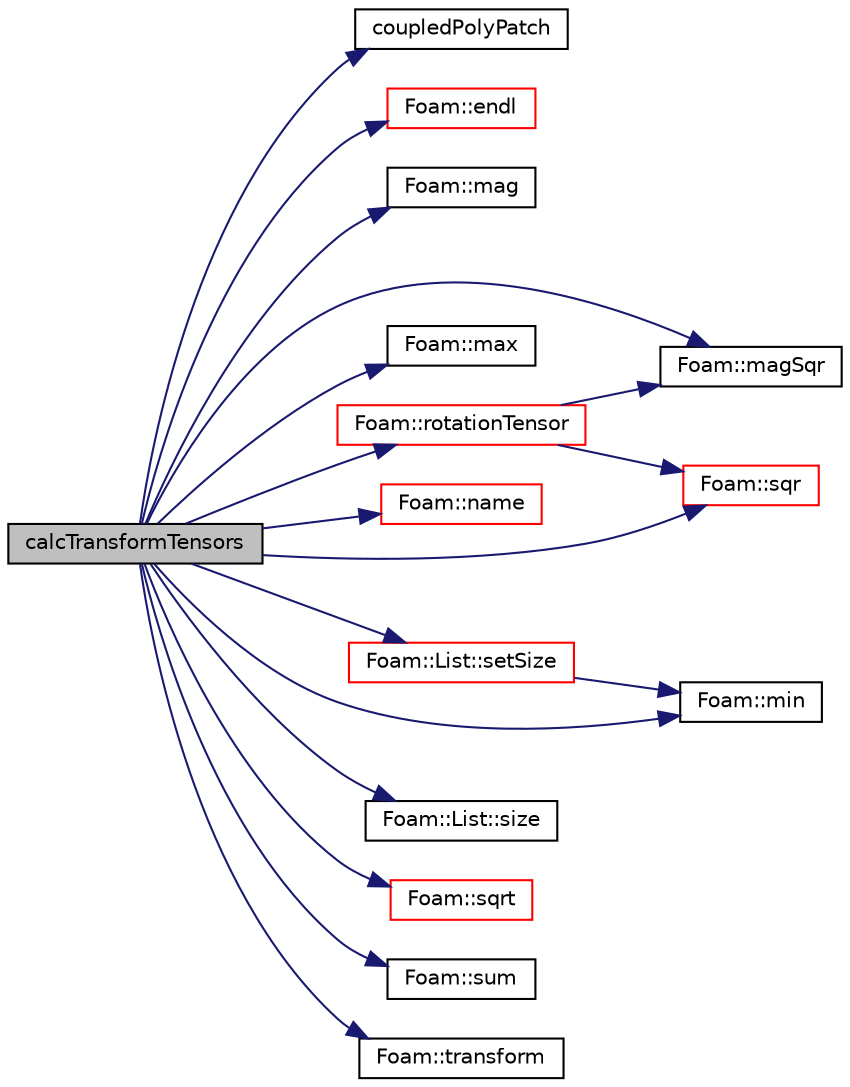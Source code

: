 digraph "calcTransformTensors"
{
  bgcolor="transparent";
  edge [fontname="Helvetica",fontsize="10",labelfontname="Helvetica",labelfontsize="10"];
  node [fontname="Helvetica",fontsize="10",shape=record];
  rankdir="LR";
  Node1 [label="calcTransformTensors",height=0.2,width=0.4,color="black", fillcolor="grey75", style="filled", fontcolor="black"];
  Node1 -> Node2 [color="midnightblue",fontsize="10",style="solid",fontname="Helvetica"];
  Node2 [label="coupledPolyPatch",height=0.2,width=0.4,color="black",URL="$a00424.html#ac65676aab1a7799cd4de5979e8434c88",tooltip="Construct from components. "];
  Node1 -> Node3 [color="midnightblue",fontsize="10",style="solid",fontname="Helvetica"];
  Node3 [label="Foam::endl",height=0.2,width=0.4,color="red",URL="$a10742.html#a2db8fe02a0d3909e9351bb4275b23ce4",tooltip="Add newline and flush stream. "];
  Node1 -> Node4 [color="midnightblue",fontsize="10",style="solid",fontname="Helvetica"];
  Node4 [label="Foam::mag",height=0.2,width=0.4,color="black",URL="$a10742.html#a929da2a3fdcf3dacbbe0487d3a330dae"];
  Node1 -> Node5 [color="midnightblue",fontsize="10",style="solid",fontname="Helvetica"];
  Node5 [label="Foam::magSqr",height=0.2,width=0.4,color="black",URL="$a10742.html#ae6fff2c6981e6d9618aa5038e69def6e"];
  Node1 -> Node6 [color="midnightblue",fontsize="10",style="solid",fontname="Helvetica"];
  Node6 [label="Foam::max",height=0.2,width=0.4,color="black",URL="$a10742.html#ac993e906cf2774ae77e666bc24e81733"];
  Node1 -> Node7 [color="midnightblue",fontsize="10",style="solid",fontname="Helvetica"];
  Node7 [label="Foam::min",height=0.2,width=0.4,color="black",URL="$a10742.html#a253e112ad2d56d96230ff39ea7f442dc"];
  Node1 -> Node8 [color="midnightblue",fontsize="10",style="solid",fontname="Helvetica"];
  Node8 [label="Foam::name",height=0.2,width=0.4,color="red",URL="$a10742.html#adcb0df2bd4953cb6bb390272d8263c3a",tooltip="Return a string representation of a complex. "];
  Node1 -> Node9 [color="midnightblue",fontsize="10",style="solid",fontname="Helvetica"];
  Node9 [label="Foam::rotationTensor",height=0.2,width=0.4,color="red",URL="$a10742.html#a1be81720bcafb843826c32024fe5fbe3"];
  Node9 -> Node5 [color="midnightblue",fontsize="10",style="solid",fontname="Helvetica"];
  Node9 -> Node10 [color="midnightblue",fontsize="10",style="solid",fontname="Helvetica"];
  Node10 [label="Foam::sqr",height=0.2,width=0.4,color="red",URL="$a10742.html#a277dc11c581d53826ab5090b08f3b17b"];
  Node1 -> Node11 [color="midnightblue",fontsize="10",style="solid",fontname="Helvetica"];
  Node11 [label="Foam::List::setSize",height=0.2,width=0.4,color="red",URL="$a01367.html#aedb985ffeaf1bdbfeccc2a8730405703",tooltip="Reset size of List. "];
  Node11 -> Node7 [color="midnightblue",fontsize="10",style="solid",fontname="Helvetica"];
  Node1 -> Node12 [color="midnightblue",fontsize="10",style="solid",fontname="Helvetica"];
  Node12 [label="Foam::List::size",height=0.2,width=0.4,color="black",URL="$a01367.html#a8a5f6fa29bd4b500caf186f60245b384",tooltip="Override size to be inconsistent with allocated storage. "];
  Node1 -> Node10 [color="midnightblue",fontsize="10",style="solid",fontname="Helvetica"];
  Node1 -> Node13 [color="midnightblue",fontsize="10",style="solid",fontname="Helvetica"];
  Node13 [label="Foam::sqrt",height=0.2,width=0.4,color="red",URL="$a10742.html#a8616bd62eebf2342a80222fecb1bda71"];
  Node1 -> Node14 [color="midnightblue",fontsize="10",style="solid",fontname="Helvetica"];
  Node14 [label="Foam::sum",height=0.2,width=0.4,color="black",URL="$a10742.html#a3d8733143aad0e03b300186ab4bef137"];
  Node1 -> Node15 [color="midnightblue",fontsize="10",style="solid",fontname="Helvetica"];
  Node15 [label="Foam::transform",height=0.2,width=0.4,color="black",URL="$a10742.html#a919915170941701c1223291531ad010c"];
}
